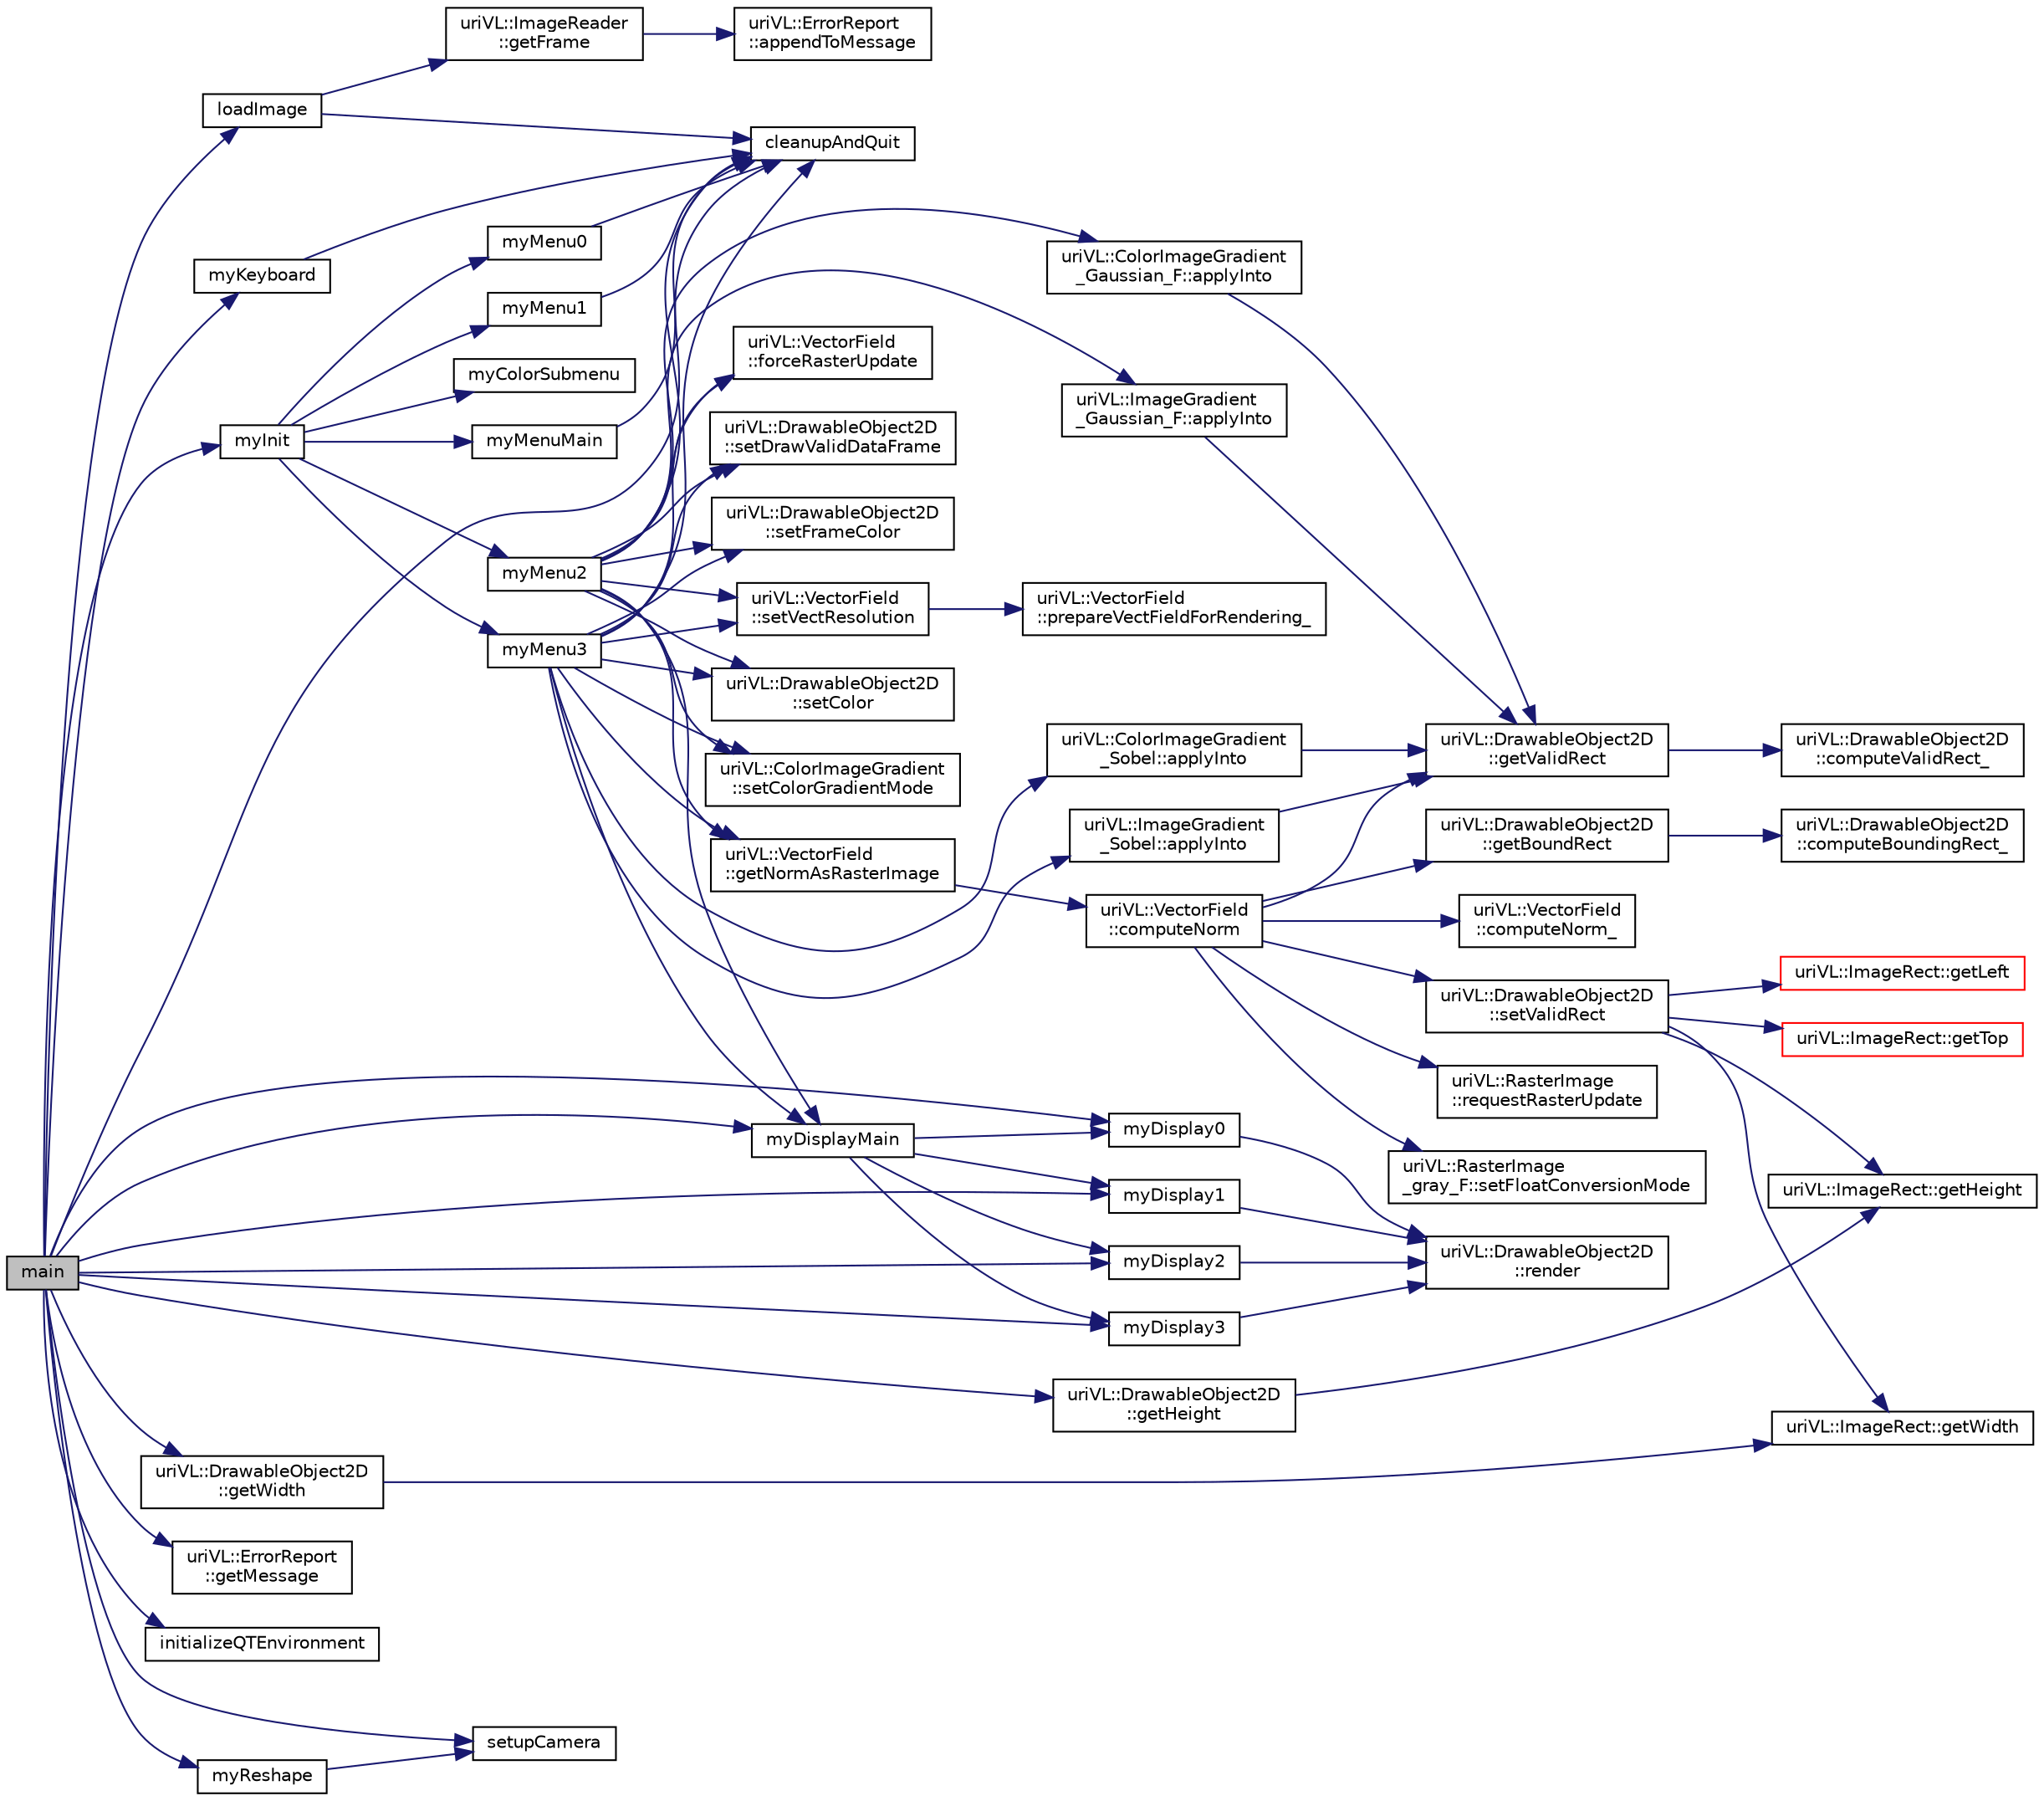 digraph "main"
{
  edge [fontname="Helvetica",fontsize="10",labelfontname="Helvetica",labelfontsize="10"];
  node [fontname="Helvetica",fontsize="10",shape=record];
  rankdir="LR";
  Node1 [label="main",height=0.2,width=0.4,color="black", fillcolor="grey75", style="filled", fontcolor="black"];
  Node1 -> Node2 [color="midnightblue",fontsize="10",style="solid",fontname="Helvetica"];
  Node2 [label="cleanupAndQuit",height=0.2,width=0.4,color="black", fillcolor="white", style="filled",URL="$colorImageGradients_8cpp.html#ab5774c0c168c63ad4c75e9bf6f09e72b"];
  Node1 -> Node3 [color="midnightblue",fontsize="10",style="solid",fontname="Helvetica"];
  Node3 [label="uriVL::DrawableObject2D\l::getHeight",height=0.2,width=0.4,color="black", fillcolor="white", style="filled",URL="$classuriVL_1_1DrawableObject2D.html#a0fa48af9667c5a4b53bd2a9bf0eea240",tooltip="Returns the number of rows for the image. "];
  Node3 -> Node4 [color="midnightblue",fontsize="10",style="solid",fontname="Helvetica"];
  Node4 [label="uriVL::ImageRect::getHeight",height=0.2,width=0.4,color="black", fillcolor="white", style="filled",URL="$classuriVL_1_1ImageRect.html#aa757d85ab5d5230bc0ca53f5960e14f3",tooltip="Returns the height of the rectangle. "];
  Node1 -> Node5 [color="midnightblue",fontsize="10",style="solid",fontname="Helvetica"];
  Node5 [label="uriVL::ErrorReport\l::getMessage",height=0.2,width=0.4,color="black", fillcolor="white", style="filled",URL="$classuriVL_1_1ErrorReport.html#ab0e9a629dc8d1342f8c6078e5d5b2a1d",tooltip="When you call this, you&#39;re responsible for delete[]&#39;ing the returned pointer. "];
  Node1 -> Node6 [color="midnightblue",fontsize="10",style="solid",fontname="Helvetica"];
  Node6 [label="uriVL::DrawableObject2D\l::getWidth",height=0.2,width=0.4,color="black", fillcolor="white", style="filled",URL="$classuriVL_1_1DrawableObject2D.html#a01127dbd10a99cdbb7596e48539068c9",tooltip="Returns the number of columns for the image. "];
  Node6 -> Node7 [color="midnightblue",fontsize="10",style="solid",fontname="Helvetica"];
  Node7 [label="uriVL::ImageRect::getWidth",height=0.2,width=0.4,color="black", fillcolor="white", style="filled",URL="$classuriVL_1_1ImageRect.html#a1081dc6f638b33ebf30d0a43d51289ef",tooltip="Returns the width of the rectangle. "];
  Node1 -> Node8 [color="midnightblue",fontsize="10",style="solid",fontname="Helvetica"];
  Node8 [label="initializeQTEnvironment",height=0.2,width=0.4,color="black", fillcolor="white", style="filled",URL="$colorImageGradients_8cpp.html#a0672b041b5eec1b80073dbb043e6b625"];
  Node1 -> Node9 [color="midnightblue",fontsize="10",style="solid",fontname="Helvetica"];
  Node9 [label="loadImage",height=0.2,width=0.4,color="black", fillcolor="white", style="filled",URL="$colorImageGradients_8cpp.html#a47ccdad35ebd7a712af8ea20222e7a01"];
  Node9 -> Node2 [color="midnightblue",fontsize="10",style="solid",fontname="Helvetica"];
  Node9 -> Node10 [color="midnightblue",fontsize="10",style="solid",fontname="Helvetica"];
  Node10 [label="uriVL::ImageReader\l::getFrame",height=0.2,width=0.4,color="black", fillcolor="white", style="filled",URL="$classuriVL_1_1ImageReader.html#a1b063b6fc4451a0c59547f387085c0e1",tooltip="Get an image frame from the preselected source. "];
  Node10 -> Node11 [color="midnightblue",fontsize="10",style="solid",fontname="Helvetica"];
  Node11 [label="uriVL::ErrorReport\l::appendToMessage",height=0.2,width=0.4,color="black", fillcolor="white", style="filled",URL="$classuriVL_1_1ErrorReport.html#a65100d12091947d1df26c38f48058569",tooltip="Appends a string to the error message. "];
  Node1 -> Node12 [color="midnightblue",fontsize="10",style="solid",fontname="Helvetica"];
  Node12 [label="myDisplay0",height=0.2,width=0.4,color="black", fillcolor="white", style="filled",URL="$colorImageGradients_8cpp.html#a203e370232115e0fd93fae4a255d9d7d"];
  Node12 -> Node13 [color="midnightblue",fontsize="10",style="solid",fontname="Helvetica"];
  Node13 [label="uriVL::DrawableObject2D\l::render",height=0.2,width=0.4,color="black", fillcolor="white", style="filled",URL="$classuriVL_1_1DrawableObject2D.html#ac8e503cfade891e7ac2a25467cb7d24a",tooltip="Renders the object at the default depth and (0, 0) location. "];
  Node1 -> Node14 [color="midnightblue",fontsize="10",style="solid",fontname="Helvetica"];
  Node14 [label="myDisplay1",height=0.2,width=0.4,color="black", fillcolor="white", style="filled",URL="$colorImageGradients_8cpp.html#a7af0867a250b60f1375c843341bc40b6"];
  Node14 -> Node13 [color="midnightblue",fontsize="10",style="solid",fontname="Helvetica"];
  Node1 -> Node15 [color="midnightblue",fontsize="10",style="solid",fontname="Helvetica"];
  Node15 [label="myDisplay2",height=0.2,width=0.4,color="black", fillcolor="white", style="filled",URL="$colorImageGradients_8cpp.html#a77634c375a18c94063bc5f225fdd2c6b"];
  Node15 -> Node13 [color="midnightblue",fontsize="10",style="solid",fontname="Helvetica"];
  Node1 -> Node16 [color="midnightblue",fontsize="10",style="solid",fontname="Helvetica"];
  Node16 [label="myDisplay3",height=0.2,width=0.4,color="black", fillcolor="white", style="filled",URL="$colorImageGradients_8cpp.html#aefcbd7b72ee22e422927277f895f0d06"];
  Node16 -> Node13 [color="midnightblue",fontsize="10",style="solid",fontname="Helvetica"];
  Node1 -> Node17 [color="midnightblue",fontsize="10",style="solid",fontname="Helvetica"];
  Node17 [label="myDisplayMain",height=0.2,width=0.4,color="black", fillcolor="white", style="filled",URL="$colorImageGradients_8cpp.html#af86ee6d7809b6842c4e285d141d718a7"];
  Node17 -> Node12 [color="midnightblue",fontsize="10",style="solid",fontname="Helvetica"];
  Node17 -> Node14 [color="midnightblue",fontsize="10",style="solid",fontname="Helvetica"];
  Node17 -> Node15 [color="midnightblue",fontsize="10",style="solid",fontname="Helvetica"];
  Node17 -> Node16 [color="midnightblue",fontsize="10",style="solid",fontname="Helvetica"];
  Node1 -> Node18 [color="midnightblue",fontsize="10",style="solid",fontname="Helvetica"];
  Node18 [label="myInit",height=0.2,width=0.4,color="black", fillcolor="white", style="filled",URL="$colorImageGradients_8cpp.html#a631696ca6a7d57f00a5331b0aeafcee2"];
  Node18 -> Node19 [color="midnightblue",fontsize="10",style="solid",fontname="Helvetica"];
  Node19 [label="myColorSubmenu",height=0.2,width=0.4,color="black", fillcolor="white", style="filled",URL="$colorImageGradients_8cpp.html#a33f0722893747f30dfcdb48716af6b62"];
  Node18 -> Node20 [color="midnightblue",fontsize="10",style="solid",fontname="Helvetica"];
  Node20 [label="myMenuMain",height=0.2,width=0.4,color="black", fillcolor="white", style="filled",URL="$colorImageGradients_8cpp.html#ad44c5d08dc2726f625bb6346f05c118d"];
  Node20 -> Node2 [color="midnightblue",fontsize="10",style="solid",fontname="Helvetica"];
  Node18 -> Node21 [color="midnightblue",fontsize="10",style="solid",fontname="Helvetica"];
  Node21 [label="myMenu0",height=0.2,width=0.4,color="black", fillcolor="white", style="filled",URL="$colorImageGradients_8cpp.html#aa3bd712996df6a5272a6392b8d54d6b2"];
  Node21 -> Node2 [color="midnightblue",fontsize="10",style="solid",fontname="Helvetica"];
  Node18 -> Node22 [color="midnightblue",fontsize="10",style="solid",fontname="Helvetica"];
  Node22 [label="myMenu1",height=0.2,width=0.4,color="black", fillcolor="white", style="filled",URL="$colorImageGradients_8cpp.html#ac20ee506cb0074ea48fdb732bdfdc012"];
  Node22 -> Node2 [color="midnightblue",fontsize="10",style="solid",fontname="Helvetica"];
  Node18 -> Node23 [color="midnightblue",fontsize="10",style="solid",fontname="Helvetica"];
  Node23 [label="myMenu2",height=0.2,width=0.4,color="black", fillcolor="white", style="filled",URL="$colorImageGradients_8cpp.html#aeeeb6984a32bf35a3f4c8c66dbd53572"];
  Node23 -> Node2 [color="midnightblue",fontsize="10",style="solid",fontname="Helvetica"];
  Node23 -> Node24 [color="midnightblue",fontsize="10",style="solid",fontname="Helvetica"];
  Node24 [label="uriVL::ColorImageGradient\l::setColorGradientMode",height=0.2,width=0.4,color="black", fillcolor="white", style="filled",URL="$classuriVL_1_1ColorImageGradient.html#ac6b7e97ff4f3e76f930a967c52b8f75f",tooltip="Sets the Computation mode for the color gradient. "];
  Node23 -> Node25 [color="midnightblue",fontsize="10",style="solid",fontname="Helvetica"];
  Node25 [label="uriVL::ColorImageGradient\l_Gaussian_F::applyInto",height=0.2,width=0.4,color="black", fillcolor="white", style="filled",URL="$classuriVL_1_1ColorImageGradient__Gaussian__F.html#a0a671c7a04ab5799184d5bd94bb074c2",tooltip="Applies this operator to a color RGBa version of the input image and writes the result into a VectorF..."];
  Node25 -> Node26 [color="midnightblue",fontsize="10",style="solid",fontname="Helvetica"];
  Node26 [label="uriVL::DrawableObject2D\l::getValidRect",height=0.2,width=0.4,color="black", fillcolor="white", style="filled",URL="$classuriVL_1_1DrawableObject2D.html#ad654c2c5da02b3b20298c3eef4153874",tooltip="Returns the object&#39;s valid data rectangle. "];
  Node26 -> Node27 [color="midnightblue",fontsize="10",style="solid",fontname="Helvetica"];
  Node27 [label="uriVL::DrawableObject2D\l::computeValidRect_",height=0.2,width=0.4,color="black", fillcolor="white", style="filled",URL="$classuriVL_1_1DrawableObject2D.html#a9eb135fd212d80a8fbc3caa7e242d9dd",tooltip="Calculates the object&#39;s valid box. "];
  Node23 -> Node28 [color="midnightblue",fontsize="10",style="solid",fontname="Helvetica"];
  Node28 [label="uriVL::VectorField\l::forceRasterUpdate",height=0.2,width=0.4,color="black", fillcolor="white", style="filled",URL="$classuriVL_1_1VectorField.html#a4772cfbc7b6053ff64850a2d186bd88c",tooltip="Forces an update of the raster (for rendering) "];
  Node23 -> Node29 [color="midnightblue",fontsize="10",style="solid",fontname="Helvetica"];
  Node29 [label="uriVL::DrawableObject2D\l::setDrawValidDataFrame",height=0.2,width=0.4,color="black", fillcolor="white", style="filled",URL="$classuriVL_1_1DrawableObject2D.html#a564ef9a17772a6858628b26af0accf6d",tooltip="Indicates whether this image&#39;s valid data rectangle should be indicated by a color frame..."];
  Node23 -> Node30 [color="midnightblue",fontsize="10",style="solid",fontname="Helvetica"];
  Node30 [label="uriVL::DrawableObject2D\l::setFrameColor",height=0.2,width=0.4,color="black", fillcolor="white", style="filled",URL="$classuriVL_1_1DrawableObject2D.html#abb392c87ddbf456aa7302593d1b6c71b",tooltip="Specifies the a color for the frame of this object. "];
  Node23 -> Node31 [color="midnightblue",fontsize="10",style="solid",fontname="Helvetica"];
  Node31 [label="uriVL::DrawableObject2D\l::setColor",height=0.2,width=0.4,color="black", fillcolor="white", style="filled",URL="$classuriVL_1_1DrawableObject2D.html#a1b40f274066103a117470c82fdd35658",tooltip="Assigns a rendering color to the object (alpha is set to 1) "];
  Node23 -> Node32 [color="midnightblue",fontsize="10",style="solid",fontname="Helvetica"];
  Node32 [label="uriVL::VectorField\l::getNormAsRasterImage",height=0.2,width=0.4,color="black", fillcolor="white", style="filled",URL="$classuriVL_1_1VectorField.html#a1434d34c05c9e01e523aa1bc82ada27b",tooltip="Returns the vector field&#39;s norm as gray-level raster image. "];
  Node32 -> Node33 [color="midnightblue",fontsize="10",style="solid",fontname="Helvetica"];
  Node33 [label="uriVL::VectorField\l::computeNorm",height=0.2,width=0.4,color="black", fillcolor="white", style="filled",URL="$classuriVL_1_1VectorField.html#a31c88d5d8fc8b101181d0bfc080f6250",tooltip="Computes vector field&#39;s norm as a gray-level raster image and stores it as an instance variable..."];
  Node33 -> Node34 [color="midnightblue",fontsize="10",style="solid",fontname="Helvetica"];
  Node34 [label="uriVL::DrawableObject2D\l::getBoundRect",height=0.2,width=0.4,color="black", fillcolor="white", style="filled",URL="$classuriVL_1_1DrawableObject2D.html#a1d910add62acd9ad51986f3502a721de",tooltip="Returns the object&#39;s bounding rectangle. "];
  Node34 -> Node35 [color="midnightblue",fontsize="10",style="solid",fontname="Helvetica"];
  Node35 [label="uriVL::DrawableObject2D\l::computeBoundingRect_",height=0.2,width=0.4,color="black", fillcolor="white", style="filled",URL="$classuriVL_1_1DrawableObject2D.html#a569f0abdc2b5f708543cee537b9809ff",tooltip="Calculates the object&#39;s bounding rect. "];
  Node33 -> Node36 [color="midnightblue",fontsize="10",style="solid",fontname="Helvetica"];
  Node36 [label="uriVL::VectorField\l::computeNorm_",height=0.2,width=0.4,color="black", fillcolor="white", style="filled",URL="$classuriVL_1_1VectorField.html#a476902103af83eba23d7406c45089875",tooltip="Computes vector field&#39;s norm as a gray-level raster image. "];
  Node33 -> Node37 [color="midnightblue",fontsize="10",style="solid",fontname="Helvetica"];
  Node37 [label="uriVL::RasterImage\l::requestRasterUpdate",height=0.2,width=0.4,color="black", fillcolor="white", style="filled",URL="$classuriVL_1_1RasterImage.html#a2e69dc24a21cffe1fc8a00431f109a2b",tooltip="Forces a refresh of nonreference raster according to the reference raster. "];
  Node33 -> Node38 [color="midnightblue",fontsize="10",style="solid",fontname="Helvetica"];
  Node38 [label="uriVL::DrawableObject2D\l::setValidRect",height=0.2,width=0.4,color="black", fillcolor="white", style="filled",URL="$classuriVL_1_1DrawableObject2D.html#ac59493b368737b7b52eae441ecdbc95b",tooltip="Sets a new valid data rectangle for the drawable object. "];
  Node38 -> Node39 [color="midnightblue",fontsize="10",style="solid",fontname="Helvetica"];
  Node39 [label="uriVL::ImageRect::getLeft",height=0.2,width=0.4,color="red", fillcolor="white", style="filled",URL="$classuriVL_1_1ImageRect.html#a38bd531df6bd6c4892bca1a690feda13",tooltip="Returns the minimum x coordinate of the rectangle. "];
  Node38 -> Node40 [color="midnightblue",fontsize="10",style="solid",fontname="Helvetica"];
  Node40 [label="uriVL::ImageRect::getTop",height=0.2,width=0.4,color="red", fillcolor="white", style="filled",URL="$classuriVL_1_1ImageRect.html#a2715b0a7b291354fd839a95ece0e0aba",tooltip="Returns the minimum y coordinate of the rectangle. "];
  Node38 -> Node7 [color="midnightblue",fontsize="10",style="solid",fontname="Helvetica"];
  Node38 -> Node4 [color="midnightblue",fontsize="10",style="solid",fontname="Helvetica"];
  Node33 -> Node26 [color="midnightblue",fontsize="10",style="solid",fontname="Helvetica"];
  Node33 -> Node41 [color="midnightblue",fontsize="10",style="solid",fontname="Helvetica"];
  Node41 [label="uriVL::RasterImage\l_gray_F::setFloatConversionMode",height=0.2,width=0.4,color="black", fillcolor="white", style="filled",URL="$classuriVL_1_1RasterImage__gray__F.html#afc47ce2ce7f6780f034236373b844989",tooltip="Sets an individual conversion mode from float to gray for this image. "];
  Node23 -> Node42 [color="midnightblue",fontsize="10",style="solid",fontname="Helvetica"];
  Node42 [label="uriVL::ImageGradient\l_Gaussian_F::applyInto",height=0.2,width=0.4,color="black", fillcolor="white", style="filled",URL="$classuriVL_1_1ImageGradient__Gaussian__F.html#a281231b12c055a45fe680e6e55fea48d",tooltip="Applies this operator to a gray-level version of the input image and writes the result into a VectorF..."];
  Node42 -> Node26 [color="midnightblue",fontsize="10",style="solid",fontname="Helvetica"];
  Node23 -> Node43 [color="midnightblue",fontsize="10",style="solid",fontname="Helvetica"];
  Node43 [label="uriVL::VectorField\l::setVectResolution",height=0.2,width=0.4,color="black", fillcolor="white", style="filled",URL="$classuriVL_1_1VectorField.html#a91754470dcf9468444a57b20b1644c8e",tooltip="Sets the resolution of the vector field&#39;s rendering (distance between needles in pixel) ..."];
  Node43 -> Node44 [color="midnightblue",fontsize="10",style="solid",fontname="Helvetica"];
  Node44 [label="uriVL::VectorField\l::prepareVectFieldForRendering_",height=0.2,width=0.4,color="black", fillcolor="white", style="filled",URL="$classuriVL_1_1VectorField.html#a0a3049bfdf62a8887372335d5adb78fa",tooltip="Computes the shifting and scaling factors to properly render the vectors as needles the next time ren..."];
  Node23 -> Node17 [color="midnightblue",fontsize="10",style="solid",fontname="Helvetica"];
  Node18 -> Node45 [color="midnightblue",fontsize="10",style="solid",fontname="Helvetica"];
  Node45 [label="myMenu3",height=0.2,width=0.4,color="black", fillcolor="white", style="filled",URL="$colorImageGradients_8cpp.html#a24ca97927325e08b8def2e0f672c6cb8"];
  Node45 -> Node2 [color="midnightblue",fontsize="10",style="solid",fontname="Helvetica"];
  Node45 -> Node24 [color="midnightblue",fontsize="10",style="solid",fontname="Helvetica"];
  Node45 -> Node46 [color="midnightblue",fontsize="10",style="solid",fontname="Helvetica"];
  Node46 [label="uriVL::ColorImageGradient\l_Sobel::applyInto",height=0.2,width=0.4,color="black", fillcolor="white", style="filled",URL="$classuriVL_1_1ColorImageGradient__Sobel.html#a21063747d0c5d378e1ae05626d5cba89",tooltip="Applies this operator to a RasterImage and writes the result into a VectorField received as second pa..."];
  Node46 -> Node26 [color="midnightblue",fontsize="10",style="solid",fontname="Helvetica"];
  Node45 -> Node28 [color="midnightblue",fontsize="10",style="solid",fontname="Helvetica"];
  Node45 -> Node29 [color="midnightblue",fontsize="10",style="solid",fontname="Helvetica"];
  Node45 -> Node30 [color="midnightblue",fontsize="10",style="solid",fontname="Helvetica"];
  Node45 -> Node31 [color="midnightblue",fontsize="10",style="solid",fontname="Helvetica"];
  Node45 -> Node32 [color="midnightblue",fontsize="10",style="solid",fontname="Helvetica"];
  Node45 -> Node47 [color="midnightblue",fontsize="10",style="solid",fontname="Helvetica"];
  Node47 [label="uriVL::ImageGradient\l_Sobel::applyInto",height=0.2,width=0.4,color="black", fillcolor="white", style="filled",URL="$classuriVL_1_1ImageGradient__Sobel.html#a7d89564843f05545d717b5c50ac0935b",tooltip="Applies this operator to a RasterImage and writes the result into a VectorField received as second pa..."];
  Node47 -> Node26 [color="midnightblue",fontsize="10",style="solid",fontname="Helvetica"];
  Node45 -> Node43 [color="midnightblue",fontsize="10",style="solid",fontname="Helvetica"];
  Node45 -> Node17 [color="midnightblue",fontsize="10",style="solid",fontname="Helvetica"];
  Node1 -> Node48 [color="midnightblue",fontsize="10",style="solid",fontname="Helvetica"];
  Node48 [label="myKeyboard",height=0.2,width=0.4,color="black", fillcolor="white", style="filled",URL="$colorImageGradients_8cpp.html#a2380242ef771b5a0d59cce4a680dc9df"];
  Node48 -> Node2 [color="midnightblue",fontsize="10",style="solid",fontname="Helvetica"];
  Node1 -> Node49 [color="midnightblue",fontsize="10",style="solid",fontname="Helvetica"];
  Node49 [label="myReshape",height=0.2,width=0.4,color="black", fillcolor="white", style="filled",URL="$colorImageGradients_8cpp.html#ae659bda7aa3ae9f52f7fed05f3c900fb"];
  Node49 -> Node50 [color="midnightblue",fontsize="10",style="solid",fontname="Helvetica"];
  Node50 [label="setupCamera",height=0.2,width=0.4,color="black", fillcolor="white", style="filled",URL="$colorImageGradients_8cpp.html#a7e2fded224cb360a372043955fe84a59"];
  Node1 -> Node50 [color="midnightblue",fontsize="10",style="solid",fontname="Helvetica"];
}
